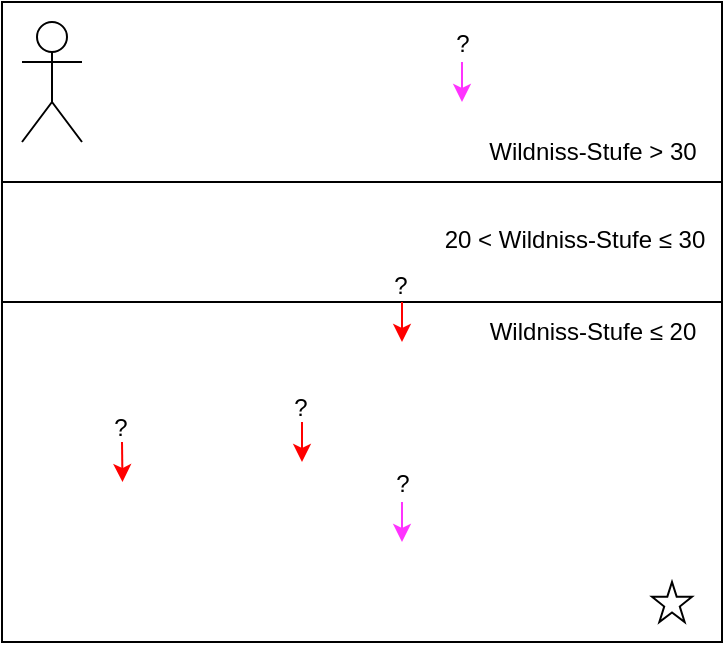 <mxfile version="20.8.16" type="device"><diagram name="Page-1" id="SxaL3yo0hudAcyPlC9yZ"><mxGraphModel dx="675" dy="394" grid="1" gridSize="10" guides="1" tooltips="1" connect="1" arrows="1" fold="1" page="1" pageScale="1" pageWidth="850" pageHeight="1100" math="1" shadow="0"><root><mxCell id="0"/><mxCell id="1" parent="0"/><mxCell id="UOnJpsvzTDWiS-sRE4af-1" value="" style="rounded=0;whiteSpace=wrap;html=1;movable=0;resizable=0;rotatable=0;deletable=0;editable=0;connectable=0;" parent="1" vertex="1"><mxGeometry x="80" y="40" width="360" height="320" as="geometry"/></mxCell><mxCell id="UOnJpsvzTDWiS-sRE4af-3" value="" style="verticalLabelPosition=bottom;verticalAlign=top;html=1;shape=mxgraph.basic.star" parent="1" vertex="1"><mxGeometry x="405" y="330" width="20" height="20" as="geometry"/></mxCell><mxCell id="uaTPWakBd8tU0xO8jPPb-1" value="" style="endArrow=none;html=1;rounded=0;" parent="1" edge="1"><mxGeometry width="50" height="50" relative="1" as="geometry"><mxPoint x="80" y="130" as="sourcePoint"/><mxPoint x="440" y="130" as="targetPoint"/></mxGeometry></mxCell><mxCell id="uaTPWakBd8tU0xO8jPPb-2" value="" style="endArrow=none;html=1;rounded=0;" parent="1" edge="1"><mxGeometry width="50" height="50" relative="1" as="geometry"><mxPoint x="80" y="190" as="sourcePoint"/><mxPoint x="440" y="190" as="targetPoint"/></mxGeometry></mxCell><mxCell id="uaTPWakBd8tU0xO8jPPb-3" value="Wildniss-Stufe &amp;gt; 30" style="text;html=1;align=center;verticalAlign=middle;resizable=0;points=[];autosize=1;strokeColor=none;fillColor=none;" parent="1" vertex="1"><mxGeometry x="310" y="100" width="130" height="30" as="geometry"/></mxCell><mxCell id="uaTPWakBd8tU0xO8jPPb-4" value="Wildniss-Stufe&amp;nbsp;≤ 20" style="text;html=1;align=center;verticalAlign=middle;resizable=0;points=[];autosize=1;strokeColor=none;fillColor=none;" parent="1" vertex="1"><mxGeometry x="310" y="190" width="130" height="30" as="geometry"/></mxCell><mxCell id="uaTPWakBd8tU0xO8jPPb-5" value="20 &amp;lt; Wildniss-Stufe&amp;nbsp;≤ 30" style="text;html=1;align=center;verticalAlign=middle;resizable=0;points=[];autosize=1;strokeColor=none;fillColor=none;" parent="1" vertex="1"><mxGeometry x="291" y="144" width="150" height="30" as="geometry"/></mxCell><mxCell id="UOnJpsvzTDWiS-sRE4af-7" style="edgeStyle=none;rounded=0;orthogonalLoop=1;jettySize=auto;html=1;strokeColor=#FF0000;" parent="1" edge="1"><mxGeometry relative="1" as="geometry"><mxPoint x="140.252" y="280" as="targetPoint"/><mxPoint x="140" y="260" as="sourcePoint"/></mxGeometry></mxCell><mxCell id="UOnJpsvzTDWiS-sRE4af-2" value="" style="shape=umlActor;verticalLabelPosition=bottom;verticalAlign=top;html=1;outlineConnect=0;fillColor=none;" parent="1" vertex="1"><mxGeometry x="90" y="50" width="30" height="60" as="geometry"/></mxCell><mxCell id="UOnJpsvzTDWiS-sRE4af-5" style="rounded=0;orthogonalLoop=1;jettySize=auto;html=1;strokeColor=#FF0000;" parent="1" edge="1"><mxGeometry relative="1" as="geometry"><mxPoint x="280" y="210" as="targetPoint"/><mxPoint x="280" y="190" as="sourcePoint"/></mxGeometry></mxCell><mxCell id="UOnJpsvzTDWiS-sRE4af-6" style="edgeStyle=none;rounded=0;orthogonalLoop=1;jettySize=auto;html=1;strokeColor=#FF0000;" parent="1" edge="1"><mxGeometry relative="1" as="geometry"><mxPoint x="230" y="270" as="targetPoint"/><mxPoint x="230" y="250" as="sourcePoint"/></mxGeometry></mxCell><mxCell id="UOnJpsvzTDWiS-sRE4af-8" style="edgeStyle=none;rounded=0;orthogonalLoop=1;jettySize=auto;html=1;strokeColor=#FF33FF;" parent="1" edge="1"><mxGeometry relative="1" as="geometry"><mxPoint x="280" y="310" as="targetPoint"/><mxPoint x="280" y="290" as="sourcePoint"/></mxGeometry></mxCell><mxCell id="UOnJpsvzTDWiS-sRE4af-4" value="" style="endArrow=classic;html=1;rounded=0;strokeColor=#FF33FF;" parent="1" edge="1"><mxGeometry width="50" height="50" relative="1" as="geometry"><mxPoint x="310" y="70" as="sourcePoint"/><mxPoint x="310" y="90" as="targetPoint"/></mxGeometry></mxCell><mxCell id="Bve9TYD0KnuyQQOMlX5w-4" value="?" style="text;html=1;align=center;verticalAlign=middle;resizable=0;points=[];autosize=1;strokeColor=none;fillColor=none;" vertex="1" parent="1"><mxGeometry x="265" y="266" width="30" height="30" as="geometry"/></mxCell><mxCell id="Bve9TYD0KnuyQQOMlX5w-5" value="?" style="text;html=1;align=center;verticalAlign=middle;resizable=0;points=[];autosize=1;strokeColor=none;fillColor=none;" vertex="1" parent="1"><mxGeometry x="295" y="46" width="30" height="30" as="geometry"/></mxCell><mxCell id="Bve9TYD0KnuyQQOMlX5w-6" value="?" style="text;html=1;align=center;verticalAlign=middle;resizable=0;points=[];autosize=1;strokeColor=none;fillColor=none;" vertex="1" parent="1"><mxGeometry x="264" y="167" width="30" height="30" as="geometry"/></mxCell><mxCell id="Bve9TYD0KnuyQQOMlX5w-7" value="?" style="text;html=1;align=center;verticalAlign=middle;resizable=0;points=[];autosize=1;strokeColor=none;fillColor=none;" vertex="1" parent="1"><mxGeometry x="214" y="228" width="30" height="30" as="geometry"/></mxCell><mxCell id="Bve9TYD0KnuyQQOMlX5w-8" value="?" style="text;html=1;align=center;verticalAlign=middle;resizable=0;points=[];autosize=1;strokeColor=none;fillColor=none;" vertex="1" parent="1"><mxGeometry x="124" y="238" width="30" height="30" as="geometry"/></mxCell></root></mxGraphModel></diagram></mxfile>